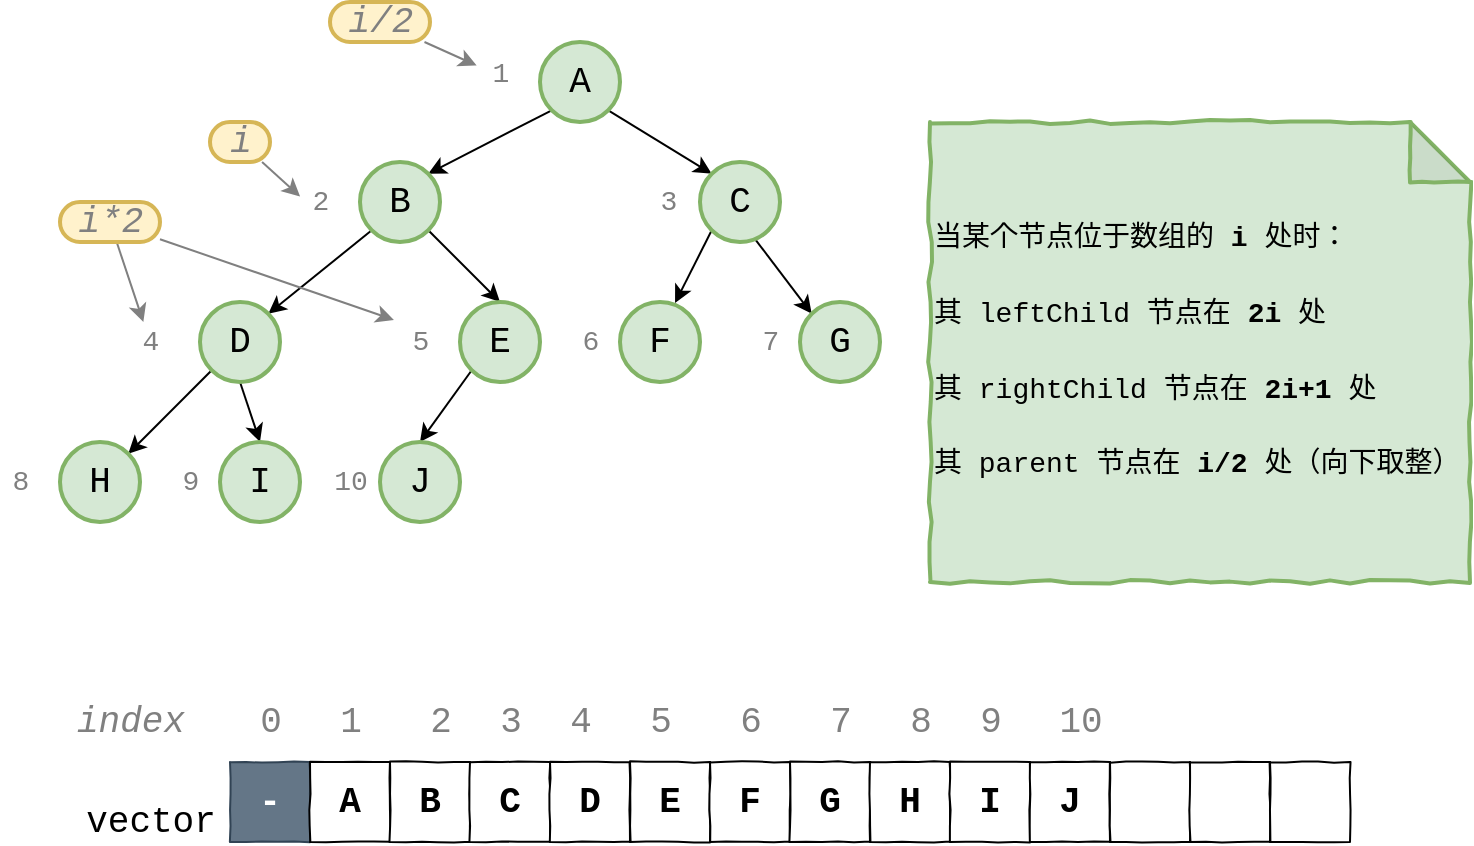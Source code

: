 <mxfile version="14.8.0" type="device"><diagram id="29K6t1o29U9dfSIRlV-H" name="第 1 页"><mxGraphModel dx="894" dy="609" grid="1" gridSize="10" guides="1" tooltips="1" connect="1" arrows="1" fold="1" page="1" pageScale="1" pageWidth="827" pageHeight="1169" math="0" shadow="0"><root><mxCell id="0"/><mxCell id="1" parent="0"/><mxCell id="piqZIBLbJwuuIQqPZbVc-1" value="-" style="rounded=0;whiteSpace=wrap;html=1;fillColor=#647687;strokeColor=#314354;fontColor=#ffffff;comic=1;jiggle=2;fontStyle=1;fontFamily=Courier New;fontSize=18;" parent="1" vertex="1"><mxGeometry x="120" y="470" width="40" height="40" as="geometry"/></mxCell><mxCell id="piqZIBLbJwuuIQqPZbVc-2" value="A" style="rounded=0;whiteSpace=wrap;html=1;comic=1;jiggle=2;fontStyle=1;fontFamily=Courier New;fontSize=18;" parent="1" vertex="1"><mxGeometry x="160" y="470" width="40" height="40" as="geometry"/></mxCell><mxCell id="piqZIBLbJwuuIQqPZbVc-4" value="B" style="rounded=0;whiteSpace=wrap;html=1;comic=1;jiggle=2;fontStyle=1;fontFamily=Courier New;fontSize=18;" parent="1" vertex="1"><mxGeometry x="200" y="470" width="40" height="40" as="geometry"/></mxCell><mxCell id="piqZIBLbJwuuIQqPZbVc-5" value="C" style="rounded=0;whiteSpace=wrap;html=1;comic=1;jiggle=2;fontStyle=1;fontFamily=Courier New;fontSize=18;" parent="1" vertex="1"><mxGeometry x="240" y="470" width="40" height="40" as="geometry"/></mxCell><mxCell id="piqZIBLbJwuuIQqPZbVc-6" value="D" style="rounded=0;whiteSpace=wrap;html=1;comic=1;jiggle=2;fontStyle=1;fontFamily=Courier New;fontSize=18;" parent="1" vertex="1"><mxGeometry x="280" y="470" width="40" height="40" as="geometry"/></mxCell><mxCell id="piqZIBLbJwuuIQqPZbVc-7" value="E" style="rounded=0;whiteSpace=wrap;html=1;comic=1;jiggle=2;fontStyle=1;fontFamily=Courier New;fontSize=18;" parent="1" vertex="1"><mxGeometry x="320" y="470" width="40" height="40" as="geometry"/></mxCell><mxCell id="piqZIBLbJwuuIQqPZbVc-8" value="F" style="rounded=0;whiteSpace=wrap;html=1;comic=1;jiggle=2;fontStyle=1;fontFamily=Courier New;fontSize=18;" parent="1" vertex="1"><mxGeometry x="360" y="470" width="40" height="40" as="geometry"/></mxCell><mxCell id="piqZIBLbJwuuIQqPZbVc-9" value="G" style="rounded=0;whiteSpace=wrap;html=1;comic=1;jiggle=2;fontStyle=1;fontFamily=Courier New;fontSize=18;" parent="1" vertex="1"><mxGeometry x="400" y="470" width="40" height="40" as="geometry"/></mxCell><mxCell id="piqZIBLbJwuuIQqPZbVc-10" value="H" style="rounded=0;whiteSpace=wrap;html=1;comic=1;jiggle=2;fontStyle=1;fontFamily=Courier New;fontSize=18;" parent="1" vertex="1"><mxGeometry x="440" y="470" width="40" height="40" as="geometry"/></mxCell><mxCell id="piqZIBLbJwuuIQqPZbVc-12" value="I" style="rounded=0;whiteSpace=wrap;html=1;comic=1;jiggle=2;fontStyle=1;fontFamily=Courier New;fontSize=18;" parent="1" vertex="1"><mxGeometry x="480" y="470" width="40" height="40" as="geometry"/></mxCell><mxCell id="piqZIBLbJwuuIQqPZbVc-13" value="J" style="rounded=0;whiteSpace=wrap;html=1;comic=1;jiggle=2;fontStyle=1;fontFamily=Courier New;fontSize=18;" parent="1" vertex="1"><mxGeometry x="520" y="470" width="40" height="40" as="geometry"/></mxCell><mxCell id="piqZIBLbJwuuIQqPZbVc-14" value="" style="rounded=0;whiteSpace=wrap;html=1;comic=1;jiggle=2;fontStyle=1;fontFamily=Courier New;fontSize=18;" parent="1" vertex="1"><mxGeometry x="560" y="470" width="40" height="40" as="geometry"/></mxCell><mxCell id="piqZIBLbJwuuIQqPZbVc-15" value="" style="rounded=0;whiteSpace=wrap;html=1;comic=1;jiggle=2;fontStyle=1;fontFamily=Courier New;fontSize=18;" parent="1" vertex="1"><mxGeometry x="600" y="470" width="40" height="40" as="geometry"/></mxCell><mxCell id="piqZIBLbJwuuIQqPZbVc-16" value="" style="rounded=0;whiteSpace=wrap;html=1;comic=1;jiggle=2;fontStyle=1;fontFamily=Courier New;fontSize=18;" parent="1" vertex="1"><mxGeometry x="640" y="470" width="40" height="40" as="geometry"/></mxCell><mxCell id="piqZIBLbJwuuIQqPZbVc-18" value="&lt;i&gt;index&lt;/i&gt;" style="text;html=1;align=center;verticalAlign=middle;resizable=0;points=[];autosize=1;strokeColor=none;fontSize=18;fontFamily=Courier New;fontColor=#808080;" parent="1" vertex="1"><mxGeometry x="35" y="435" width="70" height="30" as="geometry"/></mxCell><mxCell id="piqZIBLbJwuuIQqPZbVc-19" value="0" style="text;html=1;align=center;verticalAlign=middle;resizable=0;points=[];autosize=1;strokeColor=none;fontSize=18;fontFamily=Courier New;fontColor=#808080;" parent="1" vertex="1"><mxGeometry x="125" y="435" width="30" height="30" as="geometry"/></mxCell><mxCell id="piqZIBLbJwuuIQqPZbVc-21" value="1" style="text;html=1;align=center;verticalAlign=middle;resizable=0;points=[];autosize=1;strokeColor=none;fontSize=18;fontFamily=Courier New;fontColor=#808080;" parent="1" vertex="1"><mxGeometry x="165" y="435" width="30" height="30" as="geometry"/></mxCell><mxCell id="piqZIBLbJwuuIQqPZbVc-22" value="2" style="text;html=1;align=center;verticalAlign=middle;resizable=0;points=[];autosize=1;strokeColor=none;fontSize=18;fontFamily=Courier New;fontColor=#808080;" parent="1" vertex="1"><mxGeometry x="210" y="435" width="30" height="30" as="geometry"/></mxCell><mxCell id="piqZIBLbJwuuIQqPZbVc-23" value="3" style="text;html=1;align=center;verticalAlign=middle;resizable=0;points=[];autosize=1;strokeColor=none;fontSize=18;fontFamily=Courier New;fontColor=#808080;" parent="1" vertex="1"><mxGeometry x="245" y="435" width="30" height="30" as="geometry"/></mxCell><mxCell id="piqZIBLbJwuuIQqPZbVc-24" value="4" style="text;html=1;align=center;verticalAlign=middle;resizable=0;points=[];autosize=1;strokeColor=none;fontSize=18;fontFamily=Courier New;fontColor=#808080;" parent="1" vertex="1"><mxGeometry x="280" y="435" width="30" height="30" as="geometry"/></mxCell><mxCell id="piqZIBLbJwuuIQqPZbVc-25" value="5" style="text;html=1;align=center;verticalAlign=middle;resizable=0;points=[];autosize=1;strokeColor=none;fontSize=18;fontFamily=Courier New;fontColor=#808080;" parent="1" vertex="1"><mxGeometry x="320" y="435" width="30" height="30" as="geometry"/></mxCell><mxCell id="piqZIBLbJwuuIQqPZbVc-26" value="6" style="text;html=1;align=center;verticalAlign=middle;resizable=0;points=[];autosize=1;strokeColor=none;fontSize=18;fontFamily=Courier New;fontColor=#808080;" parent="1" vertex="1"><mxGeometry x="365" y="435" width="30" height="30" as="geometry"/></mxCell><mxCell id="piqZIBLbJwuuIQqPZbVc-27" value="7" style="text;html=1;align=center;verticalAlign=middle;resizable=0;points=[];autosize=1;strokeColor=none;fontSize=18;fontFamily=Courier New;fontColor=#808080;" parent="1" vertex="1"><mxGeometry x="410" y="435" width="30" height="30" as="geometry"/></mxCell><mxCell id="piqZIBLbJwuuIQqPZbVc-28" value="8" style="text;html=1;align=center;verticalAlign=middle;resizable=0;points=[];autosize=1;strokeColor=none;fontSize=18;fontFamily=Courier New;fontColor=#808080;" parent="1" vertex="1"><mxGeometry x="450" y="435" width="30" height="30" as="geometry"/></mxCell><mxCell id="piqZIBLbJwuuIQqPZbVc-29" value="9" style="text;html=1;align=center;verticalAlign=middle;resizable=0;points=[];autosize=1;strokeColor=none;fontSize=18;fontFamily=Courier New;fontColor=#808080;" parent="1" vertex="1"><mxGeometry x="485" y="435" width="30" height="30" as="geometry"/></mxCell><mxCell id="piqZIBLbJwuuIQqPZbVc-30" value="10" style="text;html=1;align=center;verticalAlign=middle;resizable=0;points=[];autosize=1;strokeColor=none;fontSize=18;fontFamily=Courier New;fontColor=#808080;" parent="1" vertex="1"><mxGeometry x="525" y="435" width="40" height="30" as="geometry"/></mxCell><mxCell id="piqZIBLbJwuuIQqPZbVc-41" style="rounded=0;orthogonalLoop=1;jettySize=auto;html=1;exitX=0;exitY=1;exitDx=0;exitDy=0;entryX=1;entryY=0;entryDx=0;entryDy=0;fontFamily=Courier New;fontSize=18;fontColor=#000000;" parent="1" source="piqZIBLbJwuuIQqPZbVc-31" target="piqZIBLbJwuuIQqPZbVc-32" edge="1"><mxGeometry relative="1" as="geometry"/></mxCell><mxCell id="piqZIBLbJwuuIQqPZbVc-47" style="edgeStyle=none;rounded=0;orthogonalLoop=1;jettySize=auto;html=1;exitX=1;exitY=1;exitDx=0;exitDy=0;entryX=0;entryY=0;entryDx=0;entryDy=0;fontFamily=Courier New;fontSize=18;fontColor=#000000;" parent="1" source="piqZIBLbJwuuIQqPZbVc-31" target="piqZIBLbJwuuIQqPZbVc-33" edge="1"><mxGeometry relative="1" as="geometry"/></mxCell><mxCell id="piqZIBLbJwuuIQqPZbVc-31" value="A" style="ellipse;whiteSpace=wrap;html=1;aspect=fixed;comic=1;jiggle=2;fontFamily=Courier New;fontSize=18;fillColor=#d5e8d4;strokeColor=#82b366;strokeWidth=2;" parent="1" vertex="1"><mxGeometry x="275" y="110" width="40" height="40" as="geometry"/></mxCell><mxCell id="piqZIBLbJwuuIQqPZbVc-42" style="edgeStyle=none;rounded=0;orthogonalLoop=1;jettySize=auto;html=1;exitX=0;exitY=1;exitDx=0;exitDy=0;entryX=1;entryY=0;entryDx=0;entryDy=0;fontFamily=Courier New;fontSize=18;fontColor=#000000;" parent="1" source="piqZIBLbJwuuIQqPZbVc-32" target="piqZIBLbJwuuIQqPZbVc-34" edge="1"><mxGeometry relative="1" as="geometry"/></mxCell><mxCell id="piqZIBLbJwuuIQqPZbVc-45" style="edgeStyle=none;rounded=0;orthogonalLoop=1;jettySize=auto;html=1;exitX=1;exitY=1;exitDx=0;exitDy=0;entryX=0.5;entryY=0;entryDx=0;entryDy=0;fontFamily=Courier New;fontSize=18;fontColor=#000000;" parent="1" source="piqZIBLbJwuuIQqPZbVc-32" target="piqZIBLbJwuuIQqPZbVc-35" edge="1"><mxGeometry relative="1" as="geometry"/></mxCell><mxCell id="piqZIBLbJwuuIQqPZbVc-32" value="B" style="ellipse;whiteSpace=wrap;html=1;aspect=fixed;comic=1;jiggle=2;fontFamily=Courier New;fontSize=18;fillColor=#d5e8d4;strokeColor=#82b366;strokeWidth=2;" parent="1" vertex="1"><mxGeometry x="185" y="170" width="40" height="40" as="geometry"/></mxCell><mxCell id="piqZIBLbJwuuIQqPZbVc-48" style="edgeStyle=none;rounded=0;orthogonalLoop=1;jettySize=auto;html=1;exitX=0;exitY=1;exitDx=0;exitDy=0;fontFamily=Courier New;fontSize=18;fontColor=#000000;entryX=0.688;entryY=0.013;entryDx=0;entryDy=0;entryPerimeter=0;" parent="1" source="piqZIBLbJwuuIQqPZbVc-33" target="piqZIBLbJwuuIQqPZbVc-36" edge="1"><mxGeometry relative="1" as="geometry"/></mxCell><mxCell id="piqZIBLbJwuuIQqPZbVc-49" style="edgeStyle=none;rounded=0;orthogonalLoop=1;jettySize=auto;html=1;exitX=0.688;exitY=0.963;exitDx=0;exitDy=0;entryX=0;entryY=0;entryDx=0;entryDy=0;fontFamily=Courier New;fontSize=18;fontColor=#000000;exitPerimeter=0;" parent="1" source="piqZIBLbJwuuIQqPZbVc-33" target="piqZIBLbJwuuIQqPZbVc-37" edge="1"><mxGeometry relative="1" as="geometry"/></mxCell><mxCell id="piqZIBLbJwuuIQqPZbVc-33" value="C" style="ellipse;whiteSpace=wrap;html=1;aspect=fixed;comic=1;jiggle=2;fontFamily=Courier New;fontSize=18;fillColor=#d5e8d4;strokeColor=#82b366;strokeWidth=2;" parent="1" vertex="1"><mxGeometry x="355" y="170" width="40" height="40" as="geometry"/></mxCell><mxCell id="piqZIBLbJwuuIQqPZbVc-43" style="edgeStyle=none;rounded=0;orthogonalLoop=1;jettySize=auto;html=1;exitX=0;exitY=1;exitDx=0;exitDy=0;entryX=1;entryY=0;entryDx=0;entryDy=0;fontFamily=Courier New;fontSize=18;fontColor=#000000;" parent="1" source="piqZIBLbJwuuIQqPZbVc-34" target="piqZIBLbJwuuIQqPZbVc-38" edge="1"><mxGeometry relative="1" as="geometry"/></mxCell><mxCell id="piqZIBLbJwuuIQqPZbVc-44" style="edgeStyle=none;rounded=0;orthogonalLoop=1;jettySize=auto;html=1;exitX=0.5;exitY=1;exitDx=0;exitDy=0;entryX=0.5;entryY=0;entryDx=0;entryDy=0;fontFamily=Courier New;fontSize=18;fontColor=#000000;" parent="1" source="piqZIBLbJwuuIQqPZbVc-34" target="piqZIBLbJwuuIQqPZbVc-39" edge="1"><mxGeometry relative="1" as="geometry"/></mxCell><mxCell id="piqZIBLbJwuuIQqPZbVc-34" value="D" style="ellipse;whiteSpace=wrap;html=1;aspect=fixed;comic=1;jiggle=2;fontFamily=Courier New;fontSize=18;fillColor=#d5e8d4;strokeColor=#82b366;strokeWidth=2;" parent="1" vertex="1"><mxGeometry x="105" y="240" width="40" height="40" as="geometry"/></mxCell><mxCell id="piqZIBLbJwuuIQqPZbVc-46" style="edgeStyle=none;rounded=0;orthogonalLoop=1;jettySize=auto;html=1;exitX=0;exitY=1;exitDx=0;exitDy=0;entryX=0.5;entryY=0;entryDx=0;entryDy=0;fontFamily=Courier New;fontSize=18;fontColor=#000000;" parent="1" source="piqZIBLbJwuuIQqPZbVc-35" target="piqZIBLbJwuuIQqPZbVc-40" edge="1"><mxGeometry relative="1" as="geometry"/></mxCell><mxCell id="piqZIBLbJwuuIQqPZbVc-35" value="E" style="ellipse;whiteSpace=wrap;html=1;aspect=fixed;comic=1;jiggle=2;fontFamily=Courier New;fontSize=18;fillColor=#d5e8d4;strokeColor=#82b366;strokeWidth=2;" parent="1" vertex="1"><mxGeometry x="235" y="240" width="40" height="40" as="geometry"/></mxCell><mxCell id="piqZIBLbJwuuIQqPZbVc-36" value="F" style="ellipse;whiteSpace=wrap;html=1;aspect=fixed;comic=1;jiggle=2;fontFamily=Courier New;fontSize=18;fillColor=#d5e8d4;strokeColor=#82b366;strokeWidth=2;" parent="1" vertex="1"><mxGeometry x="315" y="240" width="40" height="40" as="geometry"/></mxCell><mxCell id="piqZIBLbJwuuIQqPZbVc-37" value="G" style="ellipse;whiteSpace=wrap;html=1;aspect=fixed;comic=1;jiggle=2;fontFamily=Courier New;fontSize=18;fillColor=#d5e8d4;strokeColor=#82b366;strokeWidth=2;" parent="1" vertex="1"><mxGeometry x="405" y="240" width="40" height="40" as="geometry"/></mxCell><mxCell id="piqZIBLbJwuuIQqPZbVc-38" value="H" style="ellipse;whiteSpace=wrap;html=1;aspect=fixed;comic=1;jiggle=2;fontFamily=Courier New;fontSize=18;fillColor=#d5e8d4;strokeColor=#82b366;strokeWidth=2;" parent="1" vertex="1"><mxGeometry x="35" y="310" width="40" height="40" as="geometry"/></mxCell><mxCell id="piqZIBLbJwuuIQqPZbVc-39" value="I" style="ellipse;whiteSpace=wrap;html=1;aspect=fixed;comic=1;jiggle=2;fontFamily=Courier New;fontSize=18;fillColor=#d5e8d4;strokeColor=#82b366;strokeWidth=2;" parent="1" vertex="1"><mxGeometry x="115" y="310" width="40" height="40" as="geometry"/></mxCell><mxCell id="piqZIBLbJwuuIQqPZbVc-40" value="J" style="ellipse;whiteSpace=wrap;html=1;aspect=fixed;comic=1;jiggle=2;fontFamily=Courier New;fontSize=18;fillColor=#d5e8d4;strokeColor=#82b366;strokeWidth=2;" parent="1" vertex="1"><mxGeometry x="195" y="310" width="40" height="40" as="geometry"/></mxCell><mxCell id="piqZIBLbJwuuIQqPZbVc-50" value="&lt;font style=&quot;font-size: 14px&quot;&gt;1&lt;/font&gt;" style="text;html=1;align=center;verticalAlign=middle;resizable=0;points=[];autosize=1;strokeColor=none;fontSize=18;fontFamily=Courier New;fontColor=#808080;" parent="1" vertex="1"><mxGeometry x="245" y="110" width="20" height="30" as="geometry"/></mxCell><mxCell id="piqZIBLbJwuuIQqPZbVc-51" value="2" style="text;html=1;align=center;verticalAlign=middle;resizable=0;points=[];autosize=1;strokeColor=none;fontSize=14;fontFamily=Courier New;fontColor=#808080;" parent="1" vertex="1"><mxGeometry x="155" y="180" width="20" height="20" as="geometry"/></mxCell><mxCell id="piqZIBLbJwuuIQqPZbVc-52" value="3" style="text;html=1;align=center;verticalAlign=middle;resizable=0;points=[];autosize=1;strokeColor=none;fontSize=14;fontFamily=Courier New;fontColor=#808080;" parent="1" vertex="1"><mxGeometry x="329" y="180" width="20" height="20" as="geometry"/></mxCell><mxCell id="piqZIBLbJwuuIQqPZbVc-53" value="4" style="text;html=1;align=center;verticalAlign=middle;resizable=0;points=[];autosize=1;strokeColor=none;fontSize=14;fontFamily=Courier New;fontColor=#808080;" parent="1" vertex="1"><mxGeometry x="70" y="250" width="20" height="20" as="geometry"/></mxCell><mxCell id="piqZIBLbJwuuIQqPZbVc-54" value="5" style="text;html=1;align=center;verticalAlign=middle;resizable=0;points=[];autosize=1;strokeColor=none;fontSize=14;fontFamily=Courier New;fontColor=#808080;" parent="1" vertex="1"><mxGeometry x="205" y="250" width="20" height="20" as="geometry"/></mxCell><mxCell id="piqZIBLbJwuuIQqPZbVc-55" value="6" style="text;html=1;align=center;verticalAlign=middle;resizable=0;points=[];autosize=1;strokeColor=none;fontSize=14;fontFamily=Courier New;fontColor=#808080;" parent="1" vertex="1"><mxGeometry x="290" y="250" width="20" height="20" as="geometry"/></mxCell><mxCell id="piqZIBLbJwuuIQqPZbVc-56" value="7" style="text;html=1;align=center;verticalAlign=middle;resizable=0;points=[];autosize=1;strokeColor=none;fontSize=14;fontFamily=Courier New;fontColor=#808080;" parent="1" vertex="1"><mxGeometry x="380" y="250" width="20" height="20" as="geometry"/></mxCell><mxCell id="piqZIBLbJwuuIQqPZbVc-57" value="8" style="text;html=1;align=center;verticalAlign=middle;resizable=0;points=[];autosize=1;strokeColor=none;fontSize=14;fontFamily=Courier New;fontColor=#808080;" parent="1" vertex="1"><mxGeometry x="5" y="320" width="20" height="20" as="geometry"/></mxCell><mxCell id="piqZIBLbJwuuIQqPZbVc-58" value="9" style="text;html=1;align=center;verticalAlign=middle;resizable=0;points=[];autosize=1;strokeColor=none;fontSize=14;fontFamily=Courier New;fontColor=#808080;" parent="1" vertex="1"><mxGeometry x="90" y="320" width="20" height="20" as="geometry"/></mxCell><mxCell id="piqZIBLbJwuuIQqPZbVc-59" value="10" style="text;html=1;align=center;verticalAlign=middle;resizable=0;points=[];autosize=1;strokeColor=none;fontSize=14;fontFamily=Courier New;fontColor=#808080;" parent="1" vertex="1"><mxGeometry x="165" y="320" width="30" height="20" as="geometry"/></mxCell><mxCell id="piqZIBLbJwuuIQqPZbVc-60" value="&lt;font style=&quot;font-size: 18px&quot;&gt;vector&lt;/font&gt;" style="text;html=1;align=center;verticalAlign=middle;resizable=0;points=[];autosize=1;strokeColor=none;fontSize=14;fontFamily=Courier New;fontColor=#000000;" parent="1" vertex="1"><mxGeometry x="40" y="490" width="80" height="20" as="geometry"/></mxCell><mxCell id="piqZIBLbJwuuIQqPZbVc-61" value="&lt;p style=&quot;line-height: 170%&quot;&gt;当某个节点位于数组的 &lt;b&gt;i&lt;/b&gt; 处时：&lt;/p&gt;&lt;p style=&quot;line-height: 170%&quot;&gt;其 leftChild 节点在 &lt;b&gt;2i&lt;/b&gt; 处&lt;/p&gt;&lt;p style=&quot;line-height: 170%&quot;&gt;其 rightChild 节点在 &lt;b&gt;2i+1&lt;/b&gt; 处&lt;/p&gt;&lt;p style=&quot;line-height: 170%&quot;&gt;其 parent 节点在 &lt;b&gt;i/2&lt;/b&gt; 处（向下取整）&lt;/p&gt;" style="shape=note;whiteSpace=wrap;html=1;backgroundOutline=1;darkOpacity=0.05;comic=1;jiggle=2;fontFamily=Courier New;fontSize=14;strokeWidth=2;fillColor=#d5e8d4;strokeColor=#82b366;align=left;" parent="1" vertex="1"><mxGeometry x="470" y="150" width="270" height="230" as="geometry"/></mxCell><mxCell id="LKRC9cCn8i9kJfX7mrSh-2" style="rounded=0;orthogonalLoop=1;jettySize=auto;html=1;entryX=0.003;entryY=0.362;entryDx=0;entryDy=0;entryPerimeter=0;strokeColor=#808080;" edge="1" parent="1" source="LKRC9cCn8i9kJfX7mrSh-1" target="piqZIBLbJwuuIQqPZbVc-51"><mxGeometry relative="1" as="geometry"/></mxCell><mxCell id="LKRC9cCn8i9kJfX7mrSh-1" value="&lt;font face=&quot;Courier New&quot; style=&quot;font-size: 18px&quot; color=&quot;#808080&quot;&gt;&lt;i&gt;i&lt;/i&gt;&lt;/font&gt;" style="text;html=1;align=center;verticalAlign=middle;resizable=0;points=[];autosize=1;strokeColor=#d6b656;fillColor=#fff2cc;rounded=1;arcSize=50;strokeWidth=2;" vertex="1" parent="1"><mxGeometry x="110" y="150" width="30" height="20" as="geometry"/></mxCell><mxCell id="LKRC9cCn8i9kJfX7mrSh-5" style="edgeStyle=none;rounded=0;orthogonalLoop=1;jettySize=auto;html=1;entryX=-0.083;entryY=0.391;entryDx=0;entryDy=0;entryPerimeter=0;strokeColor=#808080;" edge="1" parent="1" source="LKRC9cCn8i9kJfX7mrSh-4" target="piqZIBLbJwuuIQqPZbVc-50"><mxGeometry relative="1" as="geometry"/></mxCell><mxCell id="LKRC9cCn8i9kJfX7mrSh-4" value="&lt;font face=&quot;Courier New&quot; style=&quot;font-size: 18px&quot; color=&quot;#808080&quot;&gt;&lt;i&gt;i/2&lt;/i&gt;&lt;/font&gt;" style="text;html=1;align=center;verticalAlign=middle;resizable=0;points=[];autosize=1;strokeColor=#d6b656;fillColor=#fff2cc;rounded=1;arcSize=50;strokeWidth=2;" vertex="1" parent="1"><mxGeometry x="170" y="90" width="50" height="20" as="geometry"/></mxCell><mxCell id="LKRC9cCn8i9kJfX7mrSh-7" style="edgeStyle=none;rounded=0;orthogonalLoop=1;jettySize=auto;html=1;strokeColor=#808080;" edge="1" parent="1" source="LKRC9cCn8i9kJfX7mrSh-6" target="piqZIBLbJwuuIQqPZbVc-53"><mxGeometry relative="1" as="geometry"/></mxCell><mxCell id="LKRC9cCn8i9kJfX7mrSh-8" style="edgeStyle=none;orthogonalLoop=1;jettySize=auto;html=1;entryX=-0.152;entryY=-0.052;entryDx=0;entryDy=0;entryPerimeter=0;strokeColor=#808080;curved=1;" edge="1" parent="1" source="LKRC9cCn8i9kJfX7mrSh-6" target="piqZIBLbJwuuIQqPZbVc-54"><mxGeometry relative="1" as="geometry"/></mxCell><mxCell id="LKRC9cCn8i9kJfX7mrSh-6" value="&lt;font face=&quot;Courier New&quot; style=&quot;font-size: 18px&quot; color=&quot;#808080&quot;&gt;&lt;i&gt;i*2&lt;/i&gt;&lt;/font&gt;" style="text;html=1;align=center;verticalAlign=middle;resizable=0;points=[];autosize=1;strokeColor=#d6b656;fillColor=#fff2cc;rounded=1;arcSize=50;strokeWidth=2;" vertex="1" parent="1"><mxGeometry x="35" y="190" width="50" height="20" as="geometry"/></mxCell></root></mxGraphModel></diagram></mxfile>